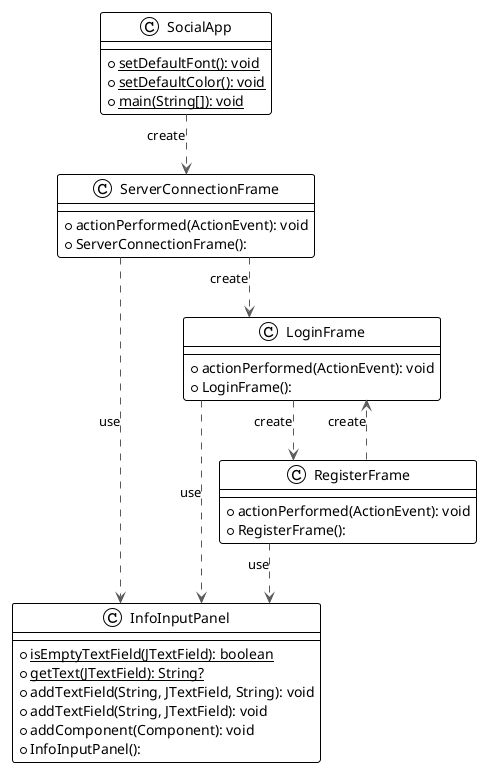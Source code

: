 @startuml client-start

!theme plain
top to bottom direction
skinparam linetype ortho

class InfoInputPanel {
  + {static} isEmptyTextField(JTextField): boolean
  + {static} getText(JTextField): String?
  + addTextField(String, JTextField, String): void
  + addTextField(String, JTextField): void
  + addComponent(Component): void
  + InfoInputPanel():
}
class LoginFrame {
  + actionPerformed(ActionEvent): void
  + LoginFrame():
}
class RegisterFrame {
  + actionPerformed(ActionEvent): void
  + RegisterFrame():
}
class ServerConnectionFrame {
  + actionPerformed(ActionEvent): void
  + ServerConnectionFrame():
}
class SocialApp {
  + {static} setDefaultFont(): void
  + {static} setDefaultColor(): void
  + {static} main(String[]): void
}

SocialApp              -[#595959,dashed]->  ServerConnectionFrame : "«create»"
ServerConnectionFrame  -[#595959,dashed]->  InfoInputPanel        : "«use»"
ServerConnectionFrame  -[#595959,dashed]->  LoginFrame            : "«create»"
LoginFrame             -[#595959,dashed]->  InfoInputPanel        : "«use»"
LoginFrame             -[#595959,dashed]->  RegisterFrame         : "«create»"
RegisterFrame          -[#595959,dashed]->  InfoInputPanel        : "«use»"
RegisterFrame          -[#595959,dashed]->  LoginFrame            : "«create»"
@enduml
